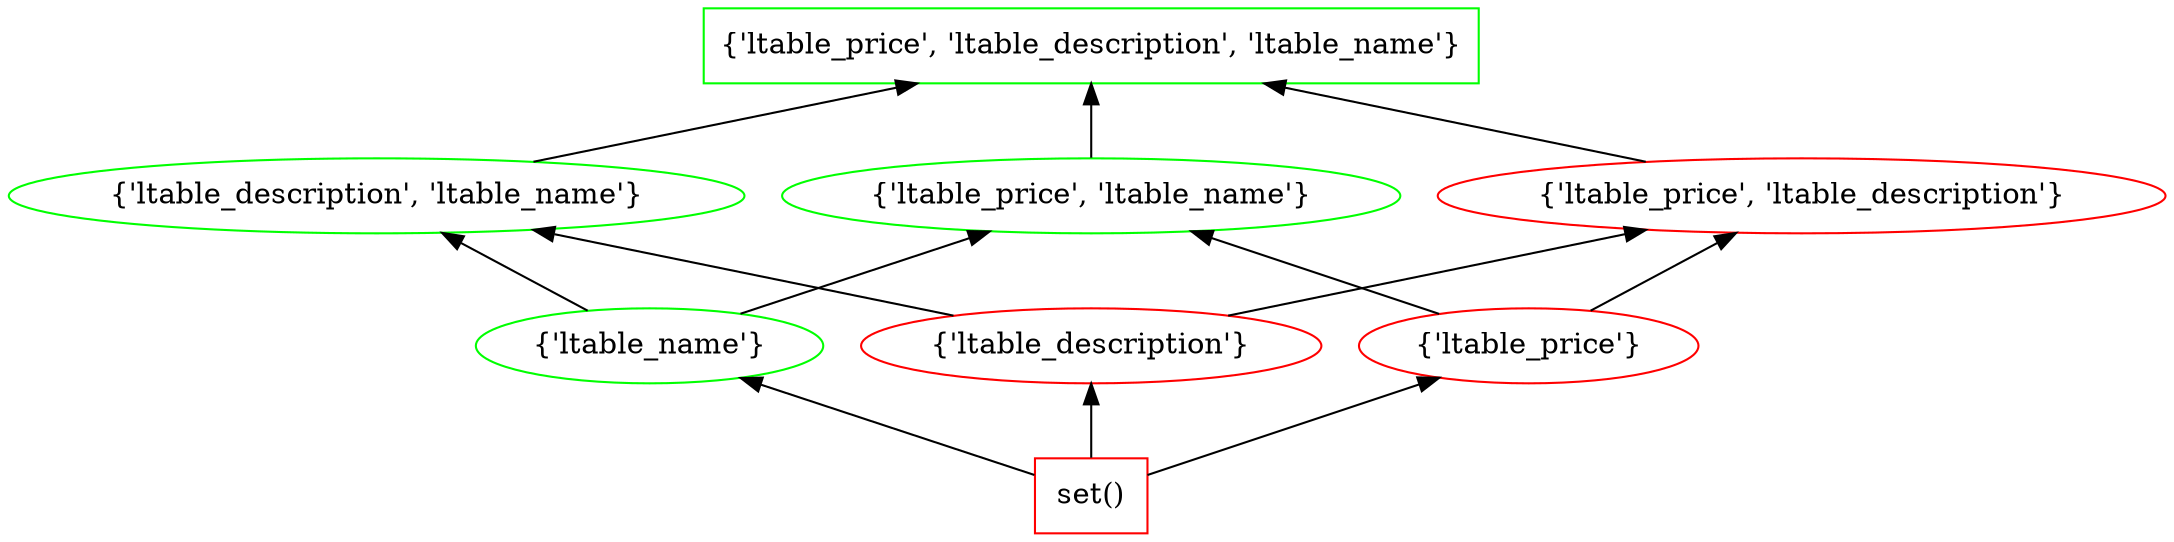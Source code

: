 digraph G {
splines="line"
rankdir=BT
"{'ltable_price', 'ltable_description', 'ltable_name'}" [shape=box];
"set()" [shape=box];
"set()" [color=red];
"set()" -> "{'ltable_name'}";
"set()" -> "{'ltable_description'}";
"set()" -> "{'ltable_price'}";
"{'ltable_name'}" [color=green];
"{'ltable_name'}" -> "{'ltable_description', 'ltable_name'}";
"{'ltable_name'}" -> "{'ltable_price', 'ltable_name'}";
"{'ltable_description'}" [color=red];
"{'ltable_description'}" -> "{'ltable_description', 'ltable_name'}";
"{'ltable_description'}" -> "{'ltable_price', 'ltable_description'}";
"{'ltable_price'}" [color=red];
"{'ltable_price'}" -> "{'ltable_price', 'ltable_name'}";
"{'ltable_price'}" -> "{'ltable_price', 'ltable_description'}";
"{'ltable_description', 'ltable_name'}" [color=green];
"{'ltable_description', 'ltable_name'}" -> "{'ltable_price', 'ltable_description', 'ltable_name'}";
"{'ltable_price', 'ltable_name'}" [color=green];
"{'ltable_price', 'ltable_name'}" -> "{'ltable_price', 'ltable_description', 'ltable_name'}";
"{'ltable_price', 'ltable_description'}" [color=red];
"{'ltable_price', 'ltable_description'}" -> "{'ltable_price', 'ltable_description', 'ltable_name'}";
"{'ltable_price', 'ltable_description', 'ltable_name'}" [color=green];
}